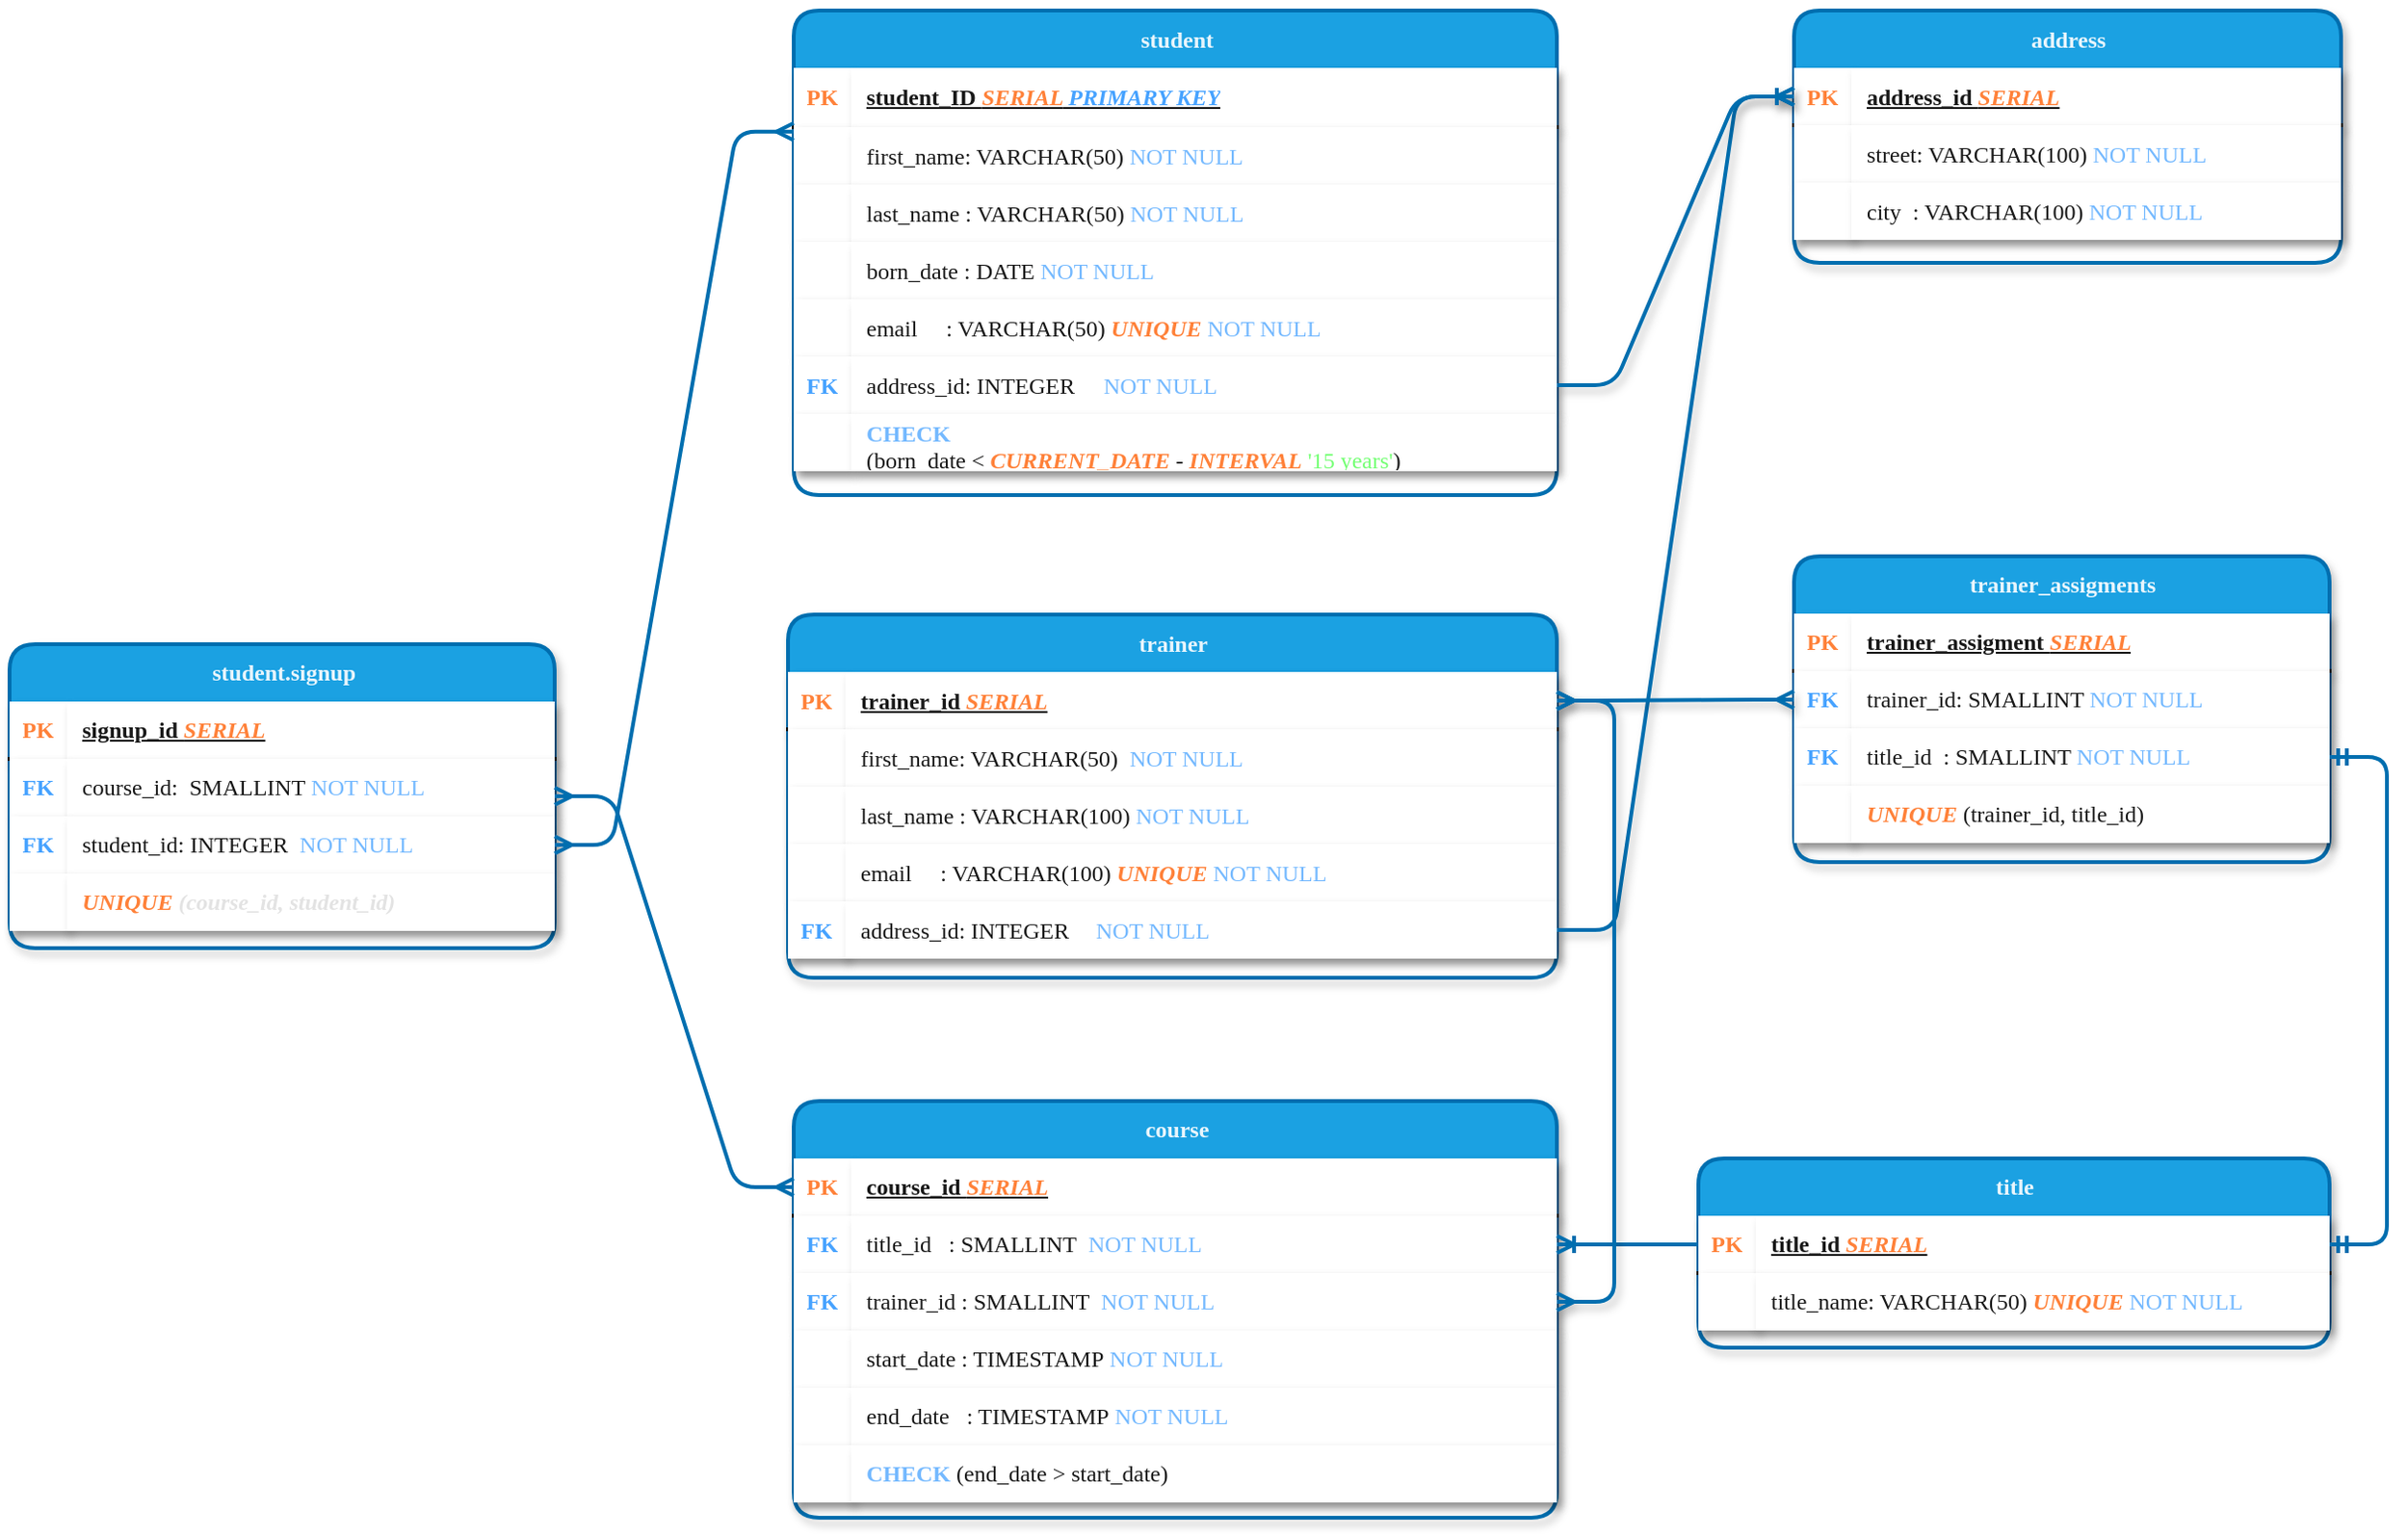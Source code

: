 <mxfile version="24.7.17">
  <diagram name="Stránka-1" id="sdZhRAP-UTXTYIbp1Utq">
    <mxGraphModel dx="2058" dy="1566" grid="1" gridSize="10" guides="1" tooltips="1" connect="1" arrows="1" fold="1" page="0" pageScale="1" pageWidth="827" pageHeight="1169" background="none" math="0" shadow="0">
      <root>
        <mxCell id="0" />
        <mxCell id="1" parent="0" />
        <mxCell id="6LVos0vK3omcchi-InMu-1" value="&lt;font style=&quot;font-size: 12px;&quot;&gt;address&lt;/font&gt;" style="shape=table;startSize=30;container=1;collapsible=1;childLayout=tableLayout;fixedRows=1;rowLines=0;fontStyle=1;align=center;resizeLast=1;html=1;fontFamily=JetBrains Mono;textShadow=0;textOpacity=90;labelBackgroundColor=none;rounded=1;fontSize=12;fillStyle=auto;strokeWidth=2;shadow=1;fillColor=#1ba1e2;fontColor=#ffffff;strokeColor=#006EAF;swimlaneLine=0;direction=east;" parent="1" vertex="1">
          <mxGeometry x="1044" y="-110.5" width="286" height="132" as="geometry" />
        </mxCell>
        <mxCell id="6LVos0vK3omcchi-InMu-2" value="" style="shape=tableRow;horizontal=0;startSize=0;swimlaneHead=0;swimlaneBody=0;collapsible=0;dropTarget=0;points=[[0,0.5],[1,0.5]];portConstraint=eastwest;top=0;left=0;right=0;bottom=1;align=left;fontFamily=JetBrains Mono;textShadow=0;textOpacity=90;labelBackgroundColor=none;rounded=1;fontSize=12;strokeWidth=2;shadow=1;swimlaneLine=0;" parent="6LVos0vK3omcchi-InMu-1" vertex="1">
          <mxGeometry y="30" width="286" height="30" as="geometry" />
        </mxCell>
        <mxCell id="6LVos0vK3omcchi-InMu-3" value="&lt;font color=&quot;#ff7424&quot;&gt;PK&lt;/font&gt;" style="shape=partialRectangle;connectable=0;top=0;left=0;bottom=0;right=0;fontStyle=1;overflow=hidden;whiteSpace=wrap;html=1;align=center;fontFamily=JetBrains Mono;textShadow=0;textOpacity=90;labelBackgroundColor=none;rounded=1;fontSize=12;strokeWidth=2;shadow=1;swimlaneLine=0;" parent="6LVos0vK3omcchi-InMu-2" vertex="1">
          <mxGeometry width="30" height="30" as="geometry">
            <mxRectangle width="30" height="30" as="alternateBounds" />
          </mxGeometry>
        </mxCell>
        <mxCell id="6LVos0vK3omcchi-InMu-4" value="address_id &lt;i&gt;&lt;font color=&quot;#ff7424&quot;&gt;SERIAL&lt;/font&gt;&lt;/i&gt;" style="shape=partialRectangle;connectable=0;top=0;left=0;bottom=0;right=0;align=left;spacingLeft=6;fontStyle=5;overflow=hidden;whiteSpace=wrap;html=1;fontFamily=JetBrains Mono;textShadow=0;textOpacity=90;labelBackgroundColor=none;rounded=1;fontSize=12;strokeWidth=2;shadow=1;swimlaneLine=0;" parent="6LVos0vK3omcchi-InMu-2" vertex="1">
          <mxGeometry x="30" width="256" height="30" as="geometry">
            <mxRectangle width="256" height="30" as="alternateBounds" />
          </mxGeometry>
        </mxCell>
        <mxCell id="6LVos0vK3omcchi-InMu-5" value="" style="shape=tableRow;horizontal=0;startSize=0;swimlaneHead=0;swimlaneBody=0;collapsible=0;dropTarget=0;points=[[0,0.5],[1,0.5]];portConstraint=eastwest;top=0;left=0;right=0;bottom=0;align=left;fontFamily=JetBrains Mono;textShadow=0;textOpacity=90;swimlaneFillColor=default;labelBackgroundColor=none;rounded=1;fontSize=12;strokeWidth=2;shadow=1;swimlaneLine=0;" parent="6LVos0vK3omcchi-InMu-1" vertex="1">
          <mxGeometry y="60" width="286" height="30" as="geometry" />
        </mxCell>
        <mxCell id="6LVos0vK3omcchi-InMu-6" value="" style="shape=partialRectangle;connectable=0;top=0;left=0;bottom=0;right=0;editable=1;overflow=hidden;whiteSpace=wrap;html=1;align=left;fontFamily=JetBrains Mono;textShadow=0;textOpacity=90;labelBackgroundColor=none;rounded=1;fontSize=12;strokeWidth=2;shadow=1;swimlaneLine=0;" parent="6LVos0vK3omcchi-InMu-5" vertex="1">
          <mxGeometry width="30" height="30" as="geometry">
            <mxRectangle width="30" height="30" as="alternateBounds" />
          </mxGeometry>
        </mxCell>
        <mxCell id="6LVos0vK3omcchi-InMu-7" value="street: VARCHAR(100) &lt;font color=&quot;#66b2ff&quot;&gt;NOT NULL&lt;/font&gt;" style="shape=partialRectangle;connectable=0;top=0;left=0;bottom=0;right=0;align=left;spacingLeft=6;overflow=hidden;whiteSpace=wrap;html=1;fontFamily=JetBrains Mono;textShadow=0;textOpacity=90;labelBackgroundColor=none;rounded=1;fontSize=12;strokeWidth=2;shadow=1;swimlaneLine=0;" parent="6LVos0vK3omcchi-InMu-5" vertex="1">
          <mxGeometry x="30" width="256" height="30" as="geometry">
            <mxRectangle width="256" height="30" as="alternateBounds" />
          </mxGeometry>
        </mxCell>
        <mxCell id="6LVos0vK3omcchi-InMu-8" value="" style="shape=tableRow;horizontal=0;startSize=0;swimlaneHead=0;swimlaneBody=0;collapsible=0;dropTarget=0;points=[[0,0.5],[1,0.5]];portConstraint=eastwest;top=0;left=0;right=0;bottom=0;align=left;fontFamily=JetBrains Mono;textShadow=0;textOpacity=90;labelBackgroundColor=none;rounded=1;fontSize=12;strokeWidth=2;shadow=1;swimlaneLine=0;" parent="6LVos0vK3omcchi-InMu-1" vertex="1">
          <mxGeometry y="90" width="286" height="30" as="geometry" />
        </mxCell>
        <mxCell id="6LVos0vK3omcchi-InMu-9" value="" style="shape=partialRectangle;connectable=0;top=0;left=0;bottom=0;right=0;editable=1;overflow=hidden;whiteSpace=wrap;html=1;align=left;fontFamily=JetBrains Mono;textShadow=0;textOpacity=90;labelBackgroundColor=none;rounded=1;fontSize=12;strokeWidth=2;shadow=1;swimlaneLine=0;" parent="6LVos0vK3omcchi-InMu-8" vertex="1">
          <mxGeometry width="30" height="30" as="geometry">
            <mxRectangle width="30" height="30" as="alternateBounds" />
          </mxGeometry>
        </mxCell>
        <mxCell id="6LVos0vK3omcchi-InMu-10" value="city&amp;nbsp; : VARCHAR(100) &lt;font color=&quot;#66b2ff&quot;&gt;NOT NULL&lt;/font&gt;" style="shape=partialRectangle;connectable=0;top=0;left=0;bottom=0;right=0;align=left;spacingLeft=6;overflow=hidden;whiteSpace=wrap;html=1;fontFamily=JetBrains Mono;textShadow=0;textOpacity=90;labelBackgroundColor=none;rounded=1;fontSize=12;strokeWidth=2;shadow=1;swimlaneLine=0;" parent="6LVos0vK3omcchi-InMu-8" vertex="1">
          <mxGeometry x="30" width="256" height="30" as="geometry">
            <mxRectangle width="256" height="30" as="alternateBounds" />
          </mxGeometry>
        </mxCell>
        <mxCell id="6LVos0vK3omcchi-InMu-14" value="&lt;font style=&quot;font-size: 12px;&quot;&gt;course&lt;/font&gt;" style="shape=table;startSize=30;container=1;collapsible=1;childLayout=tableLayout;fixedRows=1;rowLines=0;fontStyle=1;align=center;resizeLast=1;html=1;fontFamily=JetBrains Mono;textShadow=0;textOpacity=90;labelBackgroundColor=none;rounded=1;fontSize=12;strokeWidth=2;shadow=1;fillColor=#1ba1e2;fontColor=#ffffff;strokeColor=#006EAF;swimlaneLine=0;direction=east;" parent="1" vertex="1">
          <mxGeometry x="521" y="460" width="399" height="218" as="geometry" />
        </mxCell>
        <mxCell id="6LVos0vK3omcchi-InMu-15" value="" style="shape=tableRow;horizontal=0;startSize=0;swimlaneHead=0;swimlaneBody=0;collapsible=0;dropTarget=0;points=[[0,0.5],[1,0.5]];portConstraint=eastwest;top=0;left=0;right=0;bottom=1;align=left;fontFamily=JetBrains Mono;textShadow=0;textOpacity=90;labelBackgroundColor=none;rounded=1;fontSize=12;strokeWidth=2;shadow=1;swimlaneLine=0;" parent="6LVos0vK3omcchi-InMu-14" vertex="1">
          <mxGeometry y="30" width="399" height="30" as="geometry" />
        </mxCell>
        <mxCell id="6LVos0vK3omcchi-InMu-16" value="&lt;font color=&quot;#ff7424&quot;&gt;PK&lt;/font&gt;" style="shape=partialRectangle;connectable=0;top=0;left=0;bottom=0;right=0;fontStyle=1;overflow=hidden;whiteSpace=wrap;html=1;align=center;fontFamily=JetBrains Mono;textShadow=0;textOpacity=90;labelBackgroundColor=none;rounded=1;fontSize=12;strokeWidth=2;shadow=1;swimlaneLine=0;" parent="6LVos0vK3omcchi-InMu-15" vertex="1">
          <mxGeometry width="30" height="30" as="geometry">
            <mxRectangle width="30" height="30" as="alternateBounds" />
          </mxGeometry>
        </mxCell>
        <mxCell id="6LVos0vK3omcchi-InMu-17" value="course_id &lt;font color=&quot;#ff7424&quot;&gt;&lt;i&gt;SERIAL&lt;/i&gt;&lt;/font&gt;" style="shape=partialRectangle;connectable=0;top=0;left=0;bottom=0;right=0;align=left;spacingLeft=6;fontStyle=5;overflow=hidden;whiteSpace=wrap;html=1;fontFamily=JetBrains Mono;textShadow=0;textOpacity=90;labelBackgroundColor=none;rounded=1;fontSize=12;strokeWidth=2;shadow=1;swimlaneLine=0;" parent="6LVos0vK3omcchi-InMu-15" vertex="1">
          <mxGeometry x="30" width="369" height="30" as="geometry">
            <mxRectangle width="369" height="30" as="alternateBounds" />
          </mxGeometry>
        </mxCell>
        <mxCell id="6LVos0vK3omcchi-InMu-18" value="" style="shape=tableRow;horizontal=0;startSize=0;swimlaneHead=0;swimlaneBody=0;collapsible=0;dropTarget=0;points=[[0,0.5],[1,0.5]];portConstraint=eastwest;top=0;left=0;right=0;bottom=0;align=left;fontFamily=JetBrains Mono;textShadow=0;textOpacity=90;labelBackgroundColor=none;rounded=1;fontSize=12;strokeWidth=2;shadow=1;swimlaneLine=0;" parent="6LVos0vK3omcchi-InMu-14" vertex="1">
          <mxGeometry y="60" width="399" height="30" as="geometry" />
        </mxCell>
        <mxCell id="6LVos0vK3omcchi-InMu-19" value="&lt;b style=&quot;font-size: 12px;&quot;&gt;&lt;font color=&quot;#3399ff&quot; style=&quot;font-size: 12px;&quot;&gt;FK&lt;/font&gt;&lt;/b&gt;" style="shape=partialRectangle;connectable=0;top=0;left=0;bottom=0;right=0;editable=1;overflow=hidden;whiteSpace=wrap;html=1;align=center;fontFamily=JetBrains Mono;textShadow=0;textOpacity=90;labelBackgroundColor=none;rounded=1;fontSize=12;strokeWidth=2;shadow=1;swimlaneLine=0;" parent="6LVos0vK3omcchi-InMu-18" vertex="1">
          <mxGeometry width="30" height="30" as="geometry">
            <mxRectangle width="30" height="30" as="alternateBounds" />
          </mxGeometry>
        </mxCell>
        <mxCell id="6LVos0vK3omcchi-InMu-20" value="title_id&amp;nbsp; &amp;nbsp;: SMALLINT&amp;nbsp; &lt;font color=&quot;#66b2ff&quot;&gt;NOT NULL&lt;/font&gt;" style="shape=partialRectangle;connectable=0;top=0;left=0;bottom=0;right=0;align=left;spacingLeft=6;overflow=hidden;whiteSpace=wrap;html=1;fontFamily=JetBrains Mono;textShadow=0;textOpacity=90;labelBackgroundColor=none;rounded=1;fontSize=12;strokeWidth=2;shadow=1;swimlaneLine=0;" parent="6LVos0vK3omcchi-InMu-18" vertex="1">
          <mxGeometry x="30" width="369" height="30" as="geometry">
            <mxRectangle width="369" height="30" as="alternateBounds" />
          </mxGeometry>
        </mxCell>
        <mxCell id="6LVos0vK3omcchi-InMu-21" value="" style="shape=tableRow;horizontal=0;startSize=0;swimlaneHead=0;swimlaneBody=0;collapsible=0;dropTarget=0;points=[[0,0.5],[1,0.5]];portConstraint=eastwest;top=0;left=0;right=0;bottom=0;align=left;fontFamily=JetBrains Mono;textShadow=0;textOpacity=90;labelBackgroundColor=none;rounded=1;fontSize=12;strokeWidth=2;shadow=1;swimlaneLine=0;" parent="6LVos0vK3omcchi-InMu-14" vertex="1">
          <mxGeometry y="90" width="399" height="30" as="geometry" />
        </mxCell>
        <mxCell id="6LVos0vK3omcchi-InMu-22" value="&lt;b style=&quot;font-size: 12px;&quot;&gt;&lt;font color=&quot;#3399ff&quot;&gt;FK&lt;/font&gt;&lt;/b&gt;" style="shape=partialRectangle;connectable=0;top=0;left=0;bottom=0;right=0;editable=1;overflow=hidden;whiteSpace=wrap;html=1;align=center;fontFamily=JetBrains Mono;textShadow=0;textOpacity=90;labelBackgroundColor=none;rounded=1;fontSize=12;strokeWidth=2;shadow=1;swimlaneLine=0;" parent="6LVos0vK3omcchi-InMu-21" vertex="1">
          <mxGeometry width="30" height="30" as="geometry">
            <mxRectangle width="30" height="30" as="alternateBounds" />
          </mxGeometry>
        </mxCell>
        <mxCell id="6LVos0vK3omcchi-InMu-23" value="trainer_id : SMALLINT&amp;nbsp; &lt;font color=&quot;#66b2ff&quot;&gt;NOT NULL&lt;/font&gt;" style="shape=partialRectangle;connectable=0;top=0;left=0;bottom=0;right=0;align=left;spacingLeft=6;overflow=hidden;whiteSpace=wrap;html=1;fontFamily=JetBrains Mono;textShadow=0;textOpacity=90;labelBackgroundColor=none;rounded=1;fontSize=12;strokeWidth=2;shadow=1;swimlaneLine=0;" parent="6LVos0vK3omcchi-InMu-21" vertex="1">
          <mxGeometry x="30" width="369" height="30" as="geometry">
            <mxRectangle width="369" height="30" as="alternateBounds" />
          </mxGeometry>
        </mxCell>
        <mxCell id="6LVos0vK3omcchi-InMu-24" value="" style="shape=tableRow;horizontal=0;startSize=0;swimlaneHead=0;swimlaneBody=0;collapsible=0;dropTarget=0;points=[[0,0.5],[1,0.5]];portConstraint=eastwest;top=0;left=0;right=0;bottom=0;align=left;fontFamily=JetBrains Mono;textShadow=0;textOpacity=90;labelBackgroundColor=none;rounded=1;fontSize=12;strokeWidth=2;shadow=1;swimlaneLine=0;" parent="6LVos0vK3omcchi-InMu-14" vertex="1">
          <mxGeometry y="120" width="399" height="30" as="geometry" />
        </mxCell>
        <mxCell id="6LVos0vK3omcchi-InMu-25" value="" style="shape=partialRectangle;connectable=0;top=0;left=0;bottom=0;right=0;editable=1;overflow=hidden;whiteSpace=wrap;html=1;align=left;fontFamily=JetBrains Mono;textShadow=0;textOpacity=90;labelBackgroundColor=none;rounded=1;fontSize=12;strokeWidth=2;shadow=1;swimlaneLine=0;" parent="6LVos0vK3omcchi-InMu-24" vertex="1">
          <mxGeometry width="30" height="30" as="geometry">
            <mxRectangle width="30" height="30" as="alternateBounds" />
          </mxGeometry>
        </mxCell>
        <mxCell id="6LVos0vK3omcchi-InMu-26" value="start_date : TIMESTAMP&amp;nbsp;&lt;font color=&quot;#66b2ff&quot;&gt;NOT NULL&lt;/font&gt;" style="shape=partialRectangle;connectable=0;top=0;left=0;bottom=0;right=0;align=left;spacingLeft=6;overflow=hidden;whiteSpace=wrap;html=1;fontFamily=JetBrains Mono;textShadow=0;textOpacity=90;labelBackgroundColor=none;rounded=1;fontSize=12;strokeWidth=2;shadow=1;swimlaneLine=0;" parent="6LVos0vK3omcchi-InMu-24" vertex="1">
          <mxGeometry x="30" width="369" height="30" as="geometry">
            <mxRectangle width="369" height="30" as="alternateBounds" />
          </mxGeometry>
        </mxCell>
        <mxCell id="6LVos0vK3omcchi-InMu-86" value="" style="shape=tableRow;horizontal=0;startSize=0;swimlaneHead=0;swimlaneBody=0;collapsible=0;dropTarget=0;points=[[0,0.5],[1,0.5]];portConstraint=eastwest;top=0;left=0;right=0;bottom=0;align=left;fontFamily=JetBrains Mono;textShadow=0;textOpacity=90;labelBackgroundColor=none;rounded=1;fontSize=12;strokeWidth=2;shadow=1;swimlaneLine=0;" parent="6LVos0vK3omcchi-InMu-14" vertex="1">
          <mxGeometry y="150" width="399" height="30" as="geometry" />
        </mxCell>
        <mxCell id="6LVos0vK3omcchi-InMu-87" value="" style="shape=partialRectangle;connectable=0;top=0;left=0;bottom=0;right=0;editable=1;overflow=hidden;whiteSpace=wrap;html=1;align=left;fontFamily=JetBrains Mono;textShadow=0;textOpacity=90;labelBackgroundColor=none;rounded=1;fontSize=12;strokeWidth=2;shadow=1;swimlaneLine=0;" parent="6LVos0vK3omcchi-InMu-86" vertex="1">
          <mxGeometry width="30" height="30" as="geometry">
            <mxRectangle width="30" height="30" as="alternateBounds" />
          </mxGeometry>
        </mxCell>
        <mxCell id="6LVos0vK3omcchi-InMu-88" value="end_date&amp;nbsp; &amp;nbsp;: TIMESTAMP&amp;nbsp;&lt;font color=&quot;#66b2ff&quot;&gt;NOT NULL&lt;/font&gt;" style="shape=partialRectangle;connectable=0;top=0;left=0;bottom=0;right=0;align=left;spacingLeft=6;overflow=hidden;whiteSpace=wrap;html=1;fontFamily=JetBrains Mono;textShadow=0;textOpacity=90;labelBackgroundColor=none;rounded=1;fontSize=12;strokeWidth=2;shadow=1;swimlaneLine=0;" parent="6LVos0vK3omcchi-InMu-86" vertex="1">
          <mxGeometry x="30" width="369" height="30" as="geometry">
            <mxRectangle width="369" height="30" as="alternateBounds" />
          </mxGeometry>
        </mxCell>
        <mxCell id="edcCci16s8ndld47UV8B-42" value="" style="shape=tableRow;horizontal=0;startSize=0;swimlaneHead=0;swimlaneBody=0;collapsible=0;dropTarget=0;points=[[0,0.5],[1,0.5]];portConstraint=eastwest;top=0;left=0;right=0;bottom=0;align=left;fontFamily=JetBrains Mono;textShadow=0;textOpacity=90;labelBackgroundColor=none;rounded=1;fontSize=12;strokeWidth=2;shadow=1;swimlaneLine=0;" parent="6LVos0vK3omcchi-InMu-14" vertex="1">
          <mxGeometry y="180" width="399" height="30" as="geometry" />
        </mxCell>
        <mxCell id="edcCci16s8ndld47UV8B-43" value="" style="shape=partialRectangle;connectable=0;top=0;left=0;bottom=0;right=0;editable=1;overflow=hidden;whiteSpace=wrap;html=1;align=left;fontFamily=JetBrains Mono;textShadow=0;textOpacity=90;labelBackgroundColor=none;rounded=1;fontSize=12;strokeWidth=2;shadow=1;swimlaneLine=0;" parent="edcCci16s8ndld47UV8B-42" vertex="1">
          <mxGeometry width="30" height="30" as="geometry">
            <mxRectangle width="30" height="30" as="alternateBounds" />
          </mxGeometry>
        </mxCell>
        <mxCell id="edcCci16s8ndld47UV8B-44" value="&lt;b&gt;&lt;font color=&quot;#66b2ff&quot;&gt;CHECK&lt;/font&gt;&lt;/b&gt; (end_date &amp;gt; start_date)" style="shape=partialRectangle;connectable=0;top=0;left=0;bottom=0;right=0;align=left;spacingLeft=6;overflow=hidden;whiteSpace=wrap;html=1;fontFamily=JetBrains Mono;textShadow=0;textOpacity=90;labelBackgroundColor=none;rounded=1;fontSize=12;strokeWidth=2;shadow=1;swimlaneLine=0;" parent="edcCci16s8ndld47UV8B-42" vertex="1">
          <mxGeometry x="30" width="369" height="30" as="geometry">
            <mxRectangle width="369" height="30" as="alternateBounds" />
          </mxGeometry>
        </mxCell>
        <mxCell id="6LVos0vK3omcchi-InMu-27" value="&lt;font style=&quot;font-size: 12px;&quot;&gt;student.signup&lt;/font&gt;" style="shape=table;startSize=30;container=1;collapsible=1;childLayout=tableLayout;fixedRows=1;rowLines=0;fontStyle=1;align=center;resizeLast=1;html=1;fontFamily=JetBrains Mono;textShadow=0;textOpacity=90;labelBackgroundColor=none;rounded=1;fontSize=12;strokeWidth=2;shadow=1;fillColor=#1ba1e2;fontColor=#ffffff;strokeColor=#006EAF;swimlaneLine=0;direction=east;" parent="1" vertex="1">
          <mxGeometry x="111" y="221" width="285" height="159" as="geometry" />
        </mxCell>
        <mxCell id="6LVos0vK3omcchi-InMu-28" value="" style="shape=tableRow;horizontal=0;startSize=0;swimlaneHead=0;swimlaneBody=0;collapsible=0;dropTarget=0;points=[[0,0.5],[1,0.5]];portConstraint=eastwest;top=0;left=0;right=0;bottom=1;align=left;fontFamily=JetBrains Mono;textShadow=0;textOpacity=90;labelBackgroundColor=none;rounded=1;fontSize=12;strokeWidth=2;shadow=1;swimlaneLine=0;" parent="6LVos0vK3omcchi-InMu-27" vertex="1">
          <mxGeometry y="30" width="285" height="30" as="geometry" />
        </mxCell>
        <mxCell id="6LVos0vK3omcchi-InMu-29" value="&lt;font color=&quot;#ff7424&quot; style=&quot;font-size: 12px;&quot;&gt;PK&lt;/font&gt;" style="shape=partialRectangle;connectable=0;top=0;left=0;bottom=0;right=0;fontStyle=1;overflow=hidden;whiteSpace=wrap;html=1;align=center;fontFamily=JetBrains Mono;textShadow=0;textOpacity=90;labelBackgroundColor=none;rounded=1;fontSize=12;strokeWidth=2;shadow=1;swimlaneLine=0;" parent="6LVos0vK3omcchi-InMu-28" vertex="1">
          <mxGeometry width="30" height="30" as="geometry">
            <mxRectangle width="30" height="30" as="alternateBounds" />
          </mxGeometry>
        </mxCell>
        <mxCell id="6LVos0vK3omcchi-InMu-30" value="signup_id &lt;i&gt;&lt;font color=&quot;#ff7424&quot;&gt;SERIAL&lt;/font&gt;&lt;/i&gt;" style="shape=partialRectangle;connectable=0;top=0;left=0;bottom=0;right=0;align=left;spacingLeft=6;fontStyle=5;overflow=hidden;whiteSpace=wrap;html=1;fontFamily=JetBrains Mono;textShadow=0;textOpacity=90;labelBackgroundColor=none;rounded=1;fontSize=12;strokeWidth=2;shadow=1;swimlaneLine=0;" parent="6LVos0vK3omcchi-InMu-28" vertex="1">
          <mxGeometry x="30" width="255" height="30" as="geometry">
            <mxRectangle width="255" height="30" as="alternateBounds" />
          </mxGeometry>
        </mxCell>
        <mxCell id="6LVos0vK3omcchi-InMu-31" value="" style="shape=tableRow;horizontal=0;startSize=0;swimlaneHead=0;swimlaneBody=0;collapsible=0;dropTarget=0;points=[[0,0.5],[1,0.5]];portConstraint=eastwest;top=0;left=0;right=0;bottom=0;align=left;fontFamily=JetBrains Mono;textShadow=0;textOpacity=90;labelBackgroundColor=none;rounded=1;fontSize=12;strokeWidth=2;shadow=1;swimlaneLine=0;" parent="6LVos0vK3omcchi-InMu-27" vertex="1">
          <mxGeometry y="60" width="285" height="30" as="geometry" />
        </mxCell>
        <mxCell id="6LVos0vK3omcchi-InMu-32" value="&lt;font color=&quot;#3399ff&quot;&gt;FK&lt;/font&gt;" style="shape=partialRectangle;connectable=0;top=0;left=0;bottom=0;right=0;editable=1;overflow=hidden;whiteSpace=wrap;html=1;align=center;fontFamily=JetBrains Mono;textShadow=0;textOpacity=90;labelBackgroundColor=none;rounded=1;fontStyle=1;fontSize=12;strokeWidth=2;shadow=1;swimlaneLine=0;" parent="6LVos0vK3omcchi-InMu-31" vertex="1">
          <mxGeometry width="30" height="30" as="geometry">
            <mxRectangle width="30" height="30" as="alternateBounds" />
          </mxGeometry>
        </mxCell>
        <mxCell id="6LVos0vK3omcchi-InMu-33" value="course_id:&amp;nbsp; SMALLINT&amp;nbsp;&lt;font color=&quot;#66b2ff&quot;&gt;NOT NULL&lt;/font&gt;" style="shape=partialRectangle;connectable=0;top=0;left=0;bottom=0;right=0;align=left;spacingLeft=6;overflow=hidden;whiteSpace=wrap;html=1;fontFamily=JetBrains Mono;textShadow=0;textOpacity=90;labelBackgroundColor=none;rounded=1;fontSize=12;strokeWidth=2;shadow=1;swimlaneLine=0;" parent="6LVos0vK3omcchi-InMu-31" vertex="1">
          <mxGeometry x="30" width="255" height="30" as="geometry">
            <mxRectangle width="255" height="30" as="alternateBounds" />
          </mxGeometry>
        </mxCell>
        <mxCell id="6LVos0vK3omcchi-InMu-34" value="" style="shape=tableRow;horizontal=0;startSize=0;swimlaneHead=0;swimlaneBody=0;collapsible=0;dropTarget=0;points=[[0,0.5],[1,0.5]];portConstraint=eastwest;top=0;left=0;right=0;bottom=0;align=left;fontFamily=JetBrains Mono;textShadow=0;textOpacity=90;labelBackgroundColor=none;rounded=1;fontSize=12;strokeWidth=2;shadow=1;swimlaneLine=0;" parent="6LVos0vK3omcchi-InMu-27" vertex="1">
          <mxGeometry y="90" width="285" height="30" as="geometry" />
        </mxCell>
        <mxCell id="6LVos0vK3omcchi-InMu-35" value="&lt;b style=&quot;font-size: 12px;&quot;&gt;&lt;font color=&quot;#3399ff&quot; style=&quot;font-size: 12px;&quot;&gt;FK&lt;/font&gt;&lt;/b&gt;" style="shape=partialRectangle;connectable=0;top=0;left=0;bottom=0;right=0;editable=1;overflow=hidden;whiteSpace=wrap;html=1;align=center;fontFamily=JetBrains Mono;textShadow=0;textOpacity=90;labelBackgroundColor=none;rounded=1;fontSize=12;strokeWidth=2;shadow=1;swimlaneLine=0;" parent="6LVos0vK3omcchi-InMu-34" vertex="1">
          <mxGeometry width="30" height="30" as="geometry">
            <mxRectangle width="30" height="30" as="alternateBounds" />
          </mxGeometry>
        </mxCell>
        <mxCell id="6LVos0vK3omcchi-InMu-36" value="student_id: INTEGER&amp;nbsp; &lt;font color=&quot;#66b2ff&quot;&gt;NOT NULL&lt;/font&gt;" style="shape=partialRectangle;connectable=0;top=0;left=0;bottom=0;right=0;align=left;spacingLeft=6;overflow=hidden;whiteSpace=wrap;html=1;fontFamily=JetBrains Mono;textShadow=0;textOpacity=90;labelBackgroundColor=none;rounded=1;fontSize=12;strokeWidth=2;shadow=1;swimlaneLine=0;" parent="6LVos0vK3omcchi-InMu-34" vertex="1">
          <mxGeometry x="30" width="255" height="30" as="geometry">
            <mxRectangle width="255" height="30" as="alternateBounds" />
          </mxGeometry>
        </mxCell>
        <mxCell id="edcCci16s8ndld47UV8B-27" value="" style="shape=tableRow;horizontal=0;startSize=0;swimlaneHead=0;swimlaneBody=0;collapsible=0;dropTarget=0;points=[[0,0.5],[1,0.5]];portConstraint=eastwest;top=0;left=0;right=0;bottom=0;align=left;fontFamily=JetBrains Mono;textShadow=0;textOpacity=90;labelBackgroundColor=none;rounded=1;fontSize=12;strokeWidth=2;shadow=1;swimlaneLine=0;" parent="6LVos0vK3omcchi-InMu-27" vertex="1">
          <mxGeometry y="120" width="285" height="30" as="geometry" />
        </mxCell>
        <mxCell id="edcCci16s8ndld47UV8B-28" value="" style="shape=partialRectangle;connectable=0;top=0;left=0;bottom=0;right=0;editable=1;overflow=hidden;whiteSpace=wrap;html=1;align=center;fontFamily=JetBrains Mono;textShadow=0;textOpacity=90;labelBackgroundColor=none;rounded=1;fontSize=12;strokeWidth=2;shadow=1;swimlaneLine=0;" parent="edcCci16s8ndld47UV8B-27" vertex="1">
          <mxGeometry width="30" height="30" as="geometry">
            <mxRectangle width="30" height="30" as="alternateBounds" />
          </mxGeometry>
        </mxCell>
        <mxCell id="edcCci16s8ndld47UV8B-29" value="&lt;b&gt;&lt;i&gt;&lt;font color=&quot;#ff7424&quot;&gt;UNIQUE &lt;/font&gt;&lt;font color=&quot;#e0e0e0&quot;&gt;(course_id, student_id)&lt;/font&gt;&lt;/i&gt;&lt;/b&gt;" style="shape=partialRectangle;connectable=0;top=0;left=0;bottom=0;right=0;align=left;spacingLeft=6;overflow=hidden;whiteSpace=wrap;html=1;fontFamily=JetBrains Mono;textShadow=0;textOpacity=90;labelBackgroundColor=none;rounded=1;fontSize=12;strokeWidth=2;shadow=1;swimlaneLine=0;" parent="edcCci16s8ndld47UV8B-27" vertex="1">
          <mxGeometry x="30" width="255" height="30" as="geometry">
            <mxRectangle width="255" height="30" as="alternateBounds" />
          </mxGeometry>
        </mxCell>
        <mxCell id="6LVos0vK3omcchi-InMu-40" value="&lt;font style=&quot;font-size: 12px;&quot;&gt;student&lt;/font&gt;" style="shape=table;startSize=30;container=1;collapsible=1;childLayout=tableLayout;fixedRows=1;rowLines=1;fontStyle=1;align=center;resizeLast=1;html=1;fontFamily=JetBrains Mono;textShadow=0;textOpacity=90;labelBackgroundColor=none;rounded=1;fontSize=12;strokeWidth=2;shadow=0;fillColor=#1ba1e2;strokeColor=#006EAF;fontColor=#ffffff;swimlaneLine=0;direction=east;" parent="1" vertex="1">
          <mxGeometry x="521" y="-110.5" width="399" height="253.5" as="geometry" />
        </mxCell>
        <mxCell id="6LVos0vK3omcchi-InMu-41" value="" style="shape=tableRow;horizontal=0;startSize=0;swimlaneHead=0;swimlaneBody=0;collapsible=0;dropTarget=0;points=[[0,0.5],[1,0.5]];portConstraint=eastwest;top=0;left=0;right=0;bottom=1;align=left;fontFamily=JetBrains Mono;textShadow=0;textOpacity=90;labelBackgroundColor=none;rounded=1;fontSize=12;strokeWidth=2;shadow=1;swimlaneLine=0;" parent="6LVos0vK3omcchi-InMu-40" vertex="1">
          <mxGeometry y="30" width="399" height="31" as="geometry" />
        </mxCell>
        <mxCell id="6LVos0vK3omcchi-InMu-42" value="&lt;font color=&quot;#ff7424&quot;&gt;PK&lt;/font&gt;" style="shape=partialRectangle;connectable=0;top=0;left=0;bottom=0;right=0;fontStyle=1;overflow=hidden;whiteSpace=wrap;html=1;align=center;fontFamily=JetBrains Mono;textShadow=0;textOpacity=90;labelBackgroundColor=none;rounded=1;fontSize=12;strokeWidth=2;shadow=1;swimlaneLine=0;" parent="6LVos0vK3omcchi-InMu-41" vertex="1">
          <mxGeometry width="30" height="31" as="geometry">
            <mxRectangle width="30" height="31" as="alternateBounds" />
          </mxGeometry>
        </mxCell>
        <mxCell id="6LVos0vK3omcchi-InMu-43" value="student_ID &lt;i style=&quot;&quot;&gt;&lt;font color=&quot;#ff7424&quot;&gt;SERIAL&lt;/font&gt;&lt;font color=&quot;#3399ff&quot;&gt; PRIMARY KEY&lt;/font&gt;&lt;/i&gt;" style="shape=partialRectangle;connectable=0;top=0;left=0;bottom=0;right=0;align=left;spacingLeft=6;fontStyle=5;overflow=hidden;whiteSpace=wrap;html=1;fontFamily=JetBrains Mono;textShadow=0;textOpacity=90;labelBackgroundColor=none;rounded=1;fontSize=12;strokeWidth=2;shadow=1;swimlaneLine=0;" parent="6LVos0vK3omcchi-InMu-41" vertex="1">
          <mxGeometry x="30" width="369" height="31" as="geometry">
            <mxRectangle width="369" height="31" as="alternateBounds" />
          </mxGeometry>
        </mxCell>
        <mxCell id="6LVos0vK3omcchi-InMu-44" value="" style="shape=tableRow;horizontal=0;startSize=0;swimlaneHead=0;swimlaneBody=0;collapsible=0;dropTarget=0;points=[[0,0.5],[1,0.5]];portConstraint=eastwest;top=0;left=0;right=0;bottom=0;align=left;fontFamily=JetBrains Mono;textShadow=0;textOpacity=90;labelBackgroundColor=none;rounded=1;fontSize=12;strokeWidth=2;shadow=1;swimlaneLine=0;" parent="6LVos0vK3omcchi-InMu-40" vertex="1">
          <mxGeometry y="61" width="399" height="30" as="geometry" />
        </mxCell>
        <mxCell id="6LVos0vK3omcchi-InMu-45" value="" style="shape=partialRectangle;connectable=0;top=0;left=0;bottom=0;right=0;editable=1;overflow=hidden;whiteSpace=wrap;html=1;align=left;fontFamily=JetBrains Mono;textShadow=0;textOpacity=90;labelBackgroundColor=none;rounded=1;fontSize=12;strokeWidth=2;shadow=1;swimlaneLine=0;" parent="6LVos0vK3omcchi-InMu-44" vertex="1">
          <mxGeometry width="30" height="30" as="geometry">
            <mxRectangle width="30" height="30" as="alternateBounds" />
          </mxGeometry>
        </mxCell>
        <mxCell id="6LVos0vK3omcchi-InMu-46" value="first_name: VARCHAR(50)&amp;nbsp;&lt;font color=&quot;#66b2ff&quot;&gt;NOT NULL&lt;/font&gt;" style="shape=partialRectangle;connectable=0;top=0;left=0;bottom=0;right=0;align=left;spacingLeft=6;overflow=hidden;whiteSpace=wrap;html=1;fontFamily=JetBrains Mono;textShadow=0;textOpacity=90;labelBackgroundColor=none;rounded=1;fontSize=12;strokeWidth=2;shadow=1;swimlaneLine=0;" parent="6LVos0vK3omcchi-InMu-44" vertex="1">
          <mxGeometry x="30" width="369" height="30" as="geometry">
            <mxRectangle width="369" height="30" as="alternateBounds" />
          </mxGeometry>
        </mxCell>
        <mxCell id="6LVos0vK3omcchi-InMu-47" value="" style="shape=tableRow;horizontal=0;startSize=0;swimlaneHead=0;swimlaneBody=0;collapsible=0;dropTarget=0;points=[[0,0.5],[1,0.5]];portConstraint=eastwest;top=0;left=0;right=0;bottom=0;align=left;fontFamily=JetBrains Mono;textShadow=0;textOpacity=90;labelBackgroundColor=none;rounded=1;fontSize=12;strokeWidth=2;shadow=1;swimlaneLine=0;" parent="6LVos0vK3omcchi-InMu-40" vertex="1">
          <mxGeometry y="91" width="399" height="30" as="geometry" />
        </mxCell>
        <mxCell id="6LVos0vK3omcchi-InMu-48" value="" style="shape=partialRectangle;connectable=0;top=0;left=0;bottom=0;right=0;editable=1;overflow=hidden;whiteSpace=wrap;html=1;align=left;fontFamily=JetBrains Mono;textShadow=0;textOpacity=90;labelBackgroundColor=none;rounded=1;fontSize=12;strokeWidth=2;shadow=1;swimlaneLine=0;" parent="6LVos0vK3omcchi-InMu-47" vertex="1">
          <mxGeometry width="30" height="30" as="geometry">
            <mxRectangle width="30" height="30" as="alternateBounds" />
          </mxGeometry>
        </mxCell>
        <mxCell id="6LVos0vK3omcchi-InMu-49" value="last_name : VARCHAR(50)&amp;nbsp;&lt;font color=&quot;#66b2ff&quot;&gt;NOT NULL&lt;/font&gt;" style="shape=partialRectangle;connectable=0;top=0;left=0;bottom=0;right=0;align=left;spacingLeft=6;overflow=hidden;whiteSpace=wrap;html=1;fontFamily=JetBrains Mono;textShadow=0;textOpacity=90;labelBackgroundColor=none;rounded=1;fontSize=12;strokeWidth=2;shadow=1;swimlaneLine=0;" parent="6LVos0vK3omcchi-InMu-47" vertex="1">
          <mxGeometry x="30" width="369" height="30" as="geometry">
            <mxRectangle width="369" height="30" as="alternateBounds" />
          </mxGeometry>
        </mxCell>
        <mxCell id="CPASnVRwmfySXNdD4kWB-4" value="" style="shape=tableRow;horizontal=0;startSize=0;swimlaneHead=0;swimlaneBody=0;collapsible=0;dropTarget=0;points=[[0,0.5],[1,0.5]];portConstraint=eastwest;top=0;left=0;right=0;bottom=0;align=left;fontFamily=JetBrains Mono;textShadow=0;textOpacity=90;labelBackgroundColor=none;rounded=1;fontSize=12;strokeWidth=2;shadow=1;swimlaneLine=0;" parent="6LVos0vK3omcchi-InMu-40" vertex="1">
          <mxGeometry y="121" width="399" height="30" as="geometry" />
        </mxCell>
        <mxCell id="CPASnVRwmfySXNdD4kWB-5" value="" style="shape=partialRectangle;connectable=0;top=0;left=0;bottom=0;right=0;editable=1;overflow=hidden;whiteSpace=wrap;html=1;align=left;fontFamily=JetBrains Mono;textShadow=0;textOpacity=90;labelBackgroundColor=none;rounded=1;fontSize=12;strokeWidth=2;shadow=1;swimlaneLine=0;" parent="CPASnVRwmfySXNdD4kWB-4" vertex="1">
          <mxGeometry width="30" height="30" as="geometry">
            <mxRectangle width="30" height="30" as="alternateBounds" />
          </mxGeometry>
        </mxCell>
        <mxCell id="CPASnVRwmfySXNdD4kWB-6" value="born_date : DATE&amp;nbsp;&lt;font color=&quot;#66b2ff&quot;&gt;NOT NULL&lt;/font&gt;" style="shape=partialRectangle;connectable=0;top=0;left=0;bottom=0;right=0;align=left;spacingLeft=6;overflow=hidden;whiteSpace=wrap;html=1;fontFamily=JetBrains Mono;textShadow=0;textOpacity=90;labelBackgroundColor=none;rounded=1;fontSize=12;strokeWidth=2;shadow=1;swimlaneLine=0;" parent="CPASnVRwmfySXNdD4kWB-4" vertex="1">
          <mxGeometry x="30" width="369" height="30" as="geometry">
            <mxRectangle width="369" height="30" as="alternateBounds" />
          </mxGeometry>
        </mxCell>
        <mxCell id="6LVos0vK3omcchi-InMu-50" value="" style="shape=tableRow;horizontal=0;startSize=0;swimlaneHead=0;swimlaneBody=0;collapsible=0;dropTarget=0;points=[[0,0.5],[1,0.5]];portConstraint=eastwest;top=0;left=0;right=0;bottom=0;align=left;fontFamily=JetBrains Mono;textShadow=0;textOpacity=90;labelBackgroundColor=none;rounded=1;fontSize=12;strokeWidth=2;shadow=1;swimlaneLine=0;" parent="6LVos0vK3omcchi-InMu-40" vertex="1">
          <mxGeometry y="151" width="399" height="30" as="geometry" />
        </mxCell>
        <mxCell id="6LVos0vK3omcchi-InMu-51" value="" style="shape=partialRectangle;connectable=0;top=0;left=0;bottom=0;right=0;editable=1;overflow=hidden;whiteSpace=wrap;html=1;align=left;fontFamily=JetBrains Mono;textShadow=0;textOpacity=90;labelBackgroundColor=none;rounded=1;fontSize=12;strokeWidth=2;shadow=1;swimlaneLine=0;" parent="6LVos0vK3omcchi-InMu-50" vertex="1">
          <mxGeometry width="30" height="30" as="geometry">
            <mxRectangle width="30" height="30" as="alternateBounds" />
          </mxGeometry>
        </mxCell>
        <mxCell id="6LVos0vK3omcchi-InMu-52" value="email&amp;nbsp; &amp;nbsp; &amp;nbsp;: VARCHAR(50) &lt;i&gt;&lt;font color=&quot;#ff7424&quot;&gt;&lt;b&gt;UNIQUE&lt;/b&gt;&amp;nbsp;&lt;/font&gt;&lt;/i&gt;&lt;font color=&quot;#66b2ff&quot;&gt;NOT NULL&lt;/font&gt;" style="shape=partialRectangle;connectable=0;top=0;left=0;bottom=0;right=0;align=left;spacingLeft=6;overflow=hidden;whiteSpace=wrap;html=1;fontFamily=JetBrains Mono;textShadow=0;textOpacity=90;labelBackgroundColor=none;rounded=1;fontSize=12;strokeWidth=2;shadow=1;swimlaneLine=0;" parent="6LVos0vK3omcchi-InMu-50" vertex="1">
          <mxGeometry x="30" width="369" height="30" as="geometry">
            <mxRectangle width="369" height="30" as="alternateBounds" />
          </mxGeometry>
        </mxCell>
        <mxCell id="6LVos0vK3omcchi-InMu-89" value="" style="shape=tableRow;horizontal=0;startSize=0;swimlaneHead=0;swimlaneBody=0;collapsible=0;dropTarget=0;points=[[0,0.5],[1,0.5]];portConstraint=eastwest;top=0;left=0;right=0;bottom=0;align=left;fontFamily=JetBrains Mono;textShadow=0;textOpacity=90;labelBackgroundColor=none;rounded=1;fontSize=12;strokeWidth=2;shadow=1;swimlaneLine=0;" parent="6LVos0vK3omcchi-InMu-40" vertex="1">
          <mxGeometry y="181" width="399" height="30" as="geometry" />
        </mxCell>
        <mxCell id="6LVos0vK3omcchi-InMu-90" value="&lt;b style=&quot;font-size: 12px;&quot;&gt;&lt;font color=&quot;#3399ff&quot;&gt;FK&lt;/font&gt;&lt;/b&gt;" style="shape=partialRectangle;connectable=0;top=0;left=0;bottom=0;right=0;editable=1;overflow=hidden;whiteSpace=wrap;html=1;align=center;fontFamily=JetBrains Mono;textShadow=0;textOpacity=90;labelBackgroundColor=none;rounded=1;fontSize=12;strokeWidth=2;shadow=1;swimlaneLine=0;" parent="6LVos0vK3omcchi-InMu-89" vertex="1">
          <mxGeometry width="30" height="30" as="geometry">
            <mxRectangle width="30" height="30" as="alternateBounds" />
          </mxGeometry>
        </mxCell>
        <mxCell id="6LVos0vK3omcchi-InMu-91" value="address_id: INTEGER&amp;nbsp; &amp;nbsp; &amp;nbsp;&lt;font color=&quot;#66b2ff&quot;&gt;NOT NULL&lt;/font&gt;" style="shape=partialRectangle;connectable=0;top=0;left=0;bottom=0;right=0;align=left;spacingLeft=6;overflow=hidden;whiteSpace=wrap;html=1;fontFamily=JetBrains Mono;textShadow=0;textOpacity=90;labelBackgroundColor=none;rounded=1;fontSize=12;strokeWidth=2;shadow=1;swimlaneLine=0;" parent="6LVos0vK3omcchi-InMu-89" vertex="1">
          <mxGeometry x="30" width="369" height="30" as="geometry">
            <mxRectangle width="369" height="30" as="alternateBounds" />
          </mxGeometry>
        </mxCell>
        <mxCell id="CPASnVRwmfySXNdD4kWB-8" value="" style="shape=tableRow;horizontal=0;startSize=0;swimlaneHead=0;swimlaneBody=0;collapsible=0;dropTarget=0;points=[[0,0.5],[1,0.5]];portConstraint=eastwest;top=0;left=0;right=0;bottom=0;align=left;fontFamily=JetBrains Mono;textShadow=0;textOpacity=90;labelBackgroundColor=none;rounded=1;fontSize=12;strokeWidth=2;shadow=1;swimlaneLine=0;" parent="6LVos0vK3omcchi-InMu-40" vertex="1">
          <mxGeometry y="211" width="399" height="30" as="geometry" />
        </mxCell>
        <mxCell id="CPASnVRwmfySXNdD4kWB-9" value="" style="shape=partialRectangle;connectable=0;top=0;left=0;bottom=0;right=0;editable=1;overflow=hidden;whiteSpace=wrap;html=1;align=center;fontFamily=JetBrains Mono;textShadow=0;textOpacity=90;labelBackgroundColor=none;rounded=1;fontSize=12;strokeWidth=2;shadow=1;swimlaneLine=0;" parent="CPASnVRwmfySXNdD4kWB-8" vertex="1">
          <mxGeometry width="30" height="30" as="geometry">
            <mxRectangle width="30" height="30" as="alternateBounds" />
          </mxGeometry>
        </mxCell>
        <mxCell id="CPASnVRwmfySXNdD4kWB-10" value="&lt;b&gt;&lt;font color=&quot;#66b2ff&quot;&gt;CHECK&lt;/font&gt;&lt;/b&gt;&lt;div&gt; (born_date &amp;lt; &lt;b&gt;&lt;i&gt;&lt;font color=&quot;#ff7424&quot;&gt;CURRENT_DATE&lt;/font&gt;&lt;/i&gt;&lt;/b&gt; - &lt;b&gt;&lt;i&gt;&lt;font color=&quot;#ff7424&quot;&gt;INTERVAL&lt;/font&gt;&lt;/i&gt;&lt;/b&gt; &lt;font color=&quot;#66ff66&quot;&gt;&#39;15 years&#39;&lt;/font&gt;)&lt;/div&gt;" style="shape=partialRectangle;connectable=0;top=0;left=0;bottom=0;right=0;align=left;spacingLeft=6;overflow=hidden;whiteSpace=wrap;html=1;fontFamily=JetBrains Mono;textShadow=0;textOpacity=90;labelBackgroundColor=none;rounded=1;fontSize=12;strokeWidth=2;shadow=1;swimlaneLine=0;" parent="CPASnVRwmfySXNdD4kWB-8" vertex="1">
          <mxGeometry x="30" width="369" height="30" as="geometry">
            <mxRectangle width="369" height="30" as="alternateBounds" />
          </mxGeometry>
        </mxCell>
        <mxCell id="6LVos0vK3omcchi-InMu-53" value="title" style="shape=table;startSize=30;container=1;collapsible=1;childLayout=tableLayout;fixedRows=1;rowLines=0;fontStyle=1;align=center;resizeLast=1;html=1;fontFamily=JetBrains Mono;textShadow=0;textOpacity=90;labelBackgroundColor=none;rounded=1;fontSize=12;strokeWidth=2;shadow=1;fillColor=#1ba1e2;fontColor=#ffffff;strokeColor=#006EAF;swimlaneLine=0;direction=east;" parent="1" vertex="1">
          <mxGeometry x="994" y="490" width="330" height="99" as="geometry" />
        </mxCell>
        <mxCell id="6LVos0vK3omcchi-InMu-54" value="" style="shape=tableRow;horizontal=0;startSize=0;swimlaneHead=0;swimlaneBody=0;collapsible=0;dropTarget=0;points=[[0,0.5],[1,0.5]];portConstraint=eastwest;top=0;left=0;right=0;bottom=1;align=left;fontFamily=JetBrains Mono;textShadow=0;textOpacity=90;labelBackgroundColor=none;rounded=1;fontSize=12;strokeWidth=2;shadow=1;swimlaneLine=0;" parent="6LVos0vK3omcchi-InMu-53" vertex="1">
          <mxGeometry y="30" width="330" height="30" as="geometry" />
        </mxCell>
        <mxCell id="6LVos0vK3omcchi-InMu-55" value="&lt;font color=&quot;#ff7424&quot;&gt;PK&lt;/font&gt;" style="shape=partialRectangle;connectable=0;top=0;left=0;bottom=0;right=0;fontStyle=1;overflow=hidden;whiteSpace=wrap;html=1;align=center;fontFamily=JetBrains Mono;textShadow=0;textOpacity=90;labelBackgroundColor=none;rounded=1;fontSize=12;strokeWidth=2;shadow=1;swimlaneLine=0;" parent="6LVos0vK3omcchi-InMu-54" vertex="1">
          <mxGeometry width="30" height="30" as="geometry">
            <mxRectangle width="30" height="30" as="alternateBounds" />
          </mxGeometry>
        </mxCell>
        <mxCell id="6LVos0vK3omcchi-InMu-56" value="title_id &lt;font color=&quot;#ff7424&quot;&gt;&lt;i&gt;SERIAL&lt;/i&gt;&lt;/font&gt;" style="shape=partialRectangle;connectable=0;top=0;left=0;bottom=0;right=0;align=left;spacingLeft=6;fontStyle=5;overflow=hidden;whiteSpace=wrap;html=1;fontFamily=JetBrains Mono;textShadow=0;textOpacity=90;labelBackgroundColor=none;rounded=1;fontSize=12;strokeWidth=2;shadow=1;swimlaneLine=0;" parent="6LVos0vK3omcchi-InMu-54" vertex="1">
          <mxGeometry x="30" width="300" height="30" as="geometry">
            <mxRectangle width="300" height="30" as="alternateBounds" />
          </mxGeometry>
        </mxCell>
        <mxCell id="6LVos0vK3omcchi-InMu-57" value="" style="shape=tableRow;horizontal=0;startSize=0;swimlaneHead=0;swimlaneBody=0;collapsible=0;dropTarget=0;points=[[0,0.5],[1,0.5]];portConstraint=eastwest;top=0;left=0;right=0;bottom=0;align=left;fontFamily=JetBrains Mono;textShadow=0;textOpacity=90;labelBackgroundColor=none;rounded=1;fontSize=12;strokeWidth=2;shadow=1;swimlaneLine=0;" parent="6LVos0vK3omcchi-InMu-53" vertex="1">
          <mxGeometry y="60" width="330" height="30" as="geometry" />
        </mxCell>
        <mxCell id="6LVos0vK3omcchi-InMu-58" value="" style="shape=partialRectangle;connectable=0;top=0;left=0;bottom=0;right=0;editable=1;overflow=hidden;whiteSpace=wrap;html=1;align=center;fontFamily=JetBrains Mono;textShadow=0;textOpacity=90;labelBackgroundColor=none;rounded=1;fontSize=12;strokeWidth=2;shadow=1;swimlaneLine=0;" parent="6LVos0vK3omcchi-InMu-57" vertex="1">
          <mxGeometry width="30" height="30" as="geometry">
            <mxRectangle width="30" height="30" as="alternateBounds" />
          </mxGeometry>
        </mxCell>
        <mxCell id="6LVos0vK3omcchi-InMu-59" value="title_name: VARCHAR(50)&amp;nbsp;&lt;i&gt;&lt;font color=&quot;#ff7424&quot;&gt;&lt;b&gt;UNIQUE&amp;nbsp;&lt;/b&gt;&lt;/font&gt;&lt;/i&gt;&lt;font color=&quot;#66b2ff&quot;&gt;NOT NULL&lt;/font&gt;" style="shape=partialRectangle;connectable=0;top=0;left=0;bottom=0;right=0;align=left;spacingLeft=6;overflow=hidden;whiteSpace=wrap;html=1;fontFamily=JetBrains Mono;textShadow=0;textOpacity=90;labelBackgroundColor=none;rounded=1;fontSize=12;strokeWidth=2;shadow=1;swimlaneLine=0;" parent="6LVos0vK3omcchi-InMu-57" vertex="1">
          <mxGeometry x="30" width="300" height="30" as="geometry">
            <mxRectangle width="300" height="30" as="alternateBounds" />
          </mxGeometry>
        </mxCell>
        <mxCell id="6LVos0vK3omcchi-InMu-66" value="&lt;font style=&quot;font-size: 12px;&quot;&gt;trainer&lt;/font&gt;" style="shape=table;startSize=30;container=1;collapsible=1;childLayout=tableLayout;fixedRows=1;rowLines=0;fontStyle=1;align=center;resizeLast=1;html=1;fontFamily=JetBrains Mono;textShadow=0;textOpacity=90;labelBackgroundColor=none;rounded=1;swimlaneFillColor=none;fontSize=12;strokeWidth=2;shadow=1;fillColor=#1ba1e2;fontColor=#ffffff;strokeColor=#006EAF;swimlaneLine=0;direction=east;" parent="1" vertex="1">
          <mxGeometry x="518" y="205.5" width="402" height="190" as="geometry" />
        </mxCell>
        <mxCell id="6LVos0vK3omcchi-InMu-67" value="" style="shape=tableRow;horizontal=0;startSize=0;swimlaneHead=0;swimlaneBody=0;collapsible=0;dropTarget=0;points=[[0,0.5],[1,0.5]];portConstraint=eastwest;top=0;left=0;right=0;bottom=1;align=left;fontFamily=JetBrains Mono;textShadow=0;textOpacity=90;labelBackgroundColor=none;rounded=1;fontSize=12;strokeWidth=2;shadow=1;swimlaneLine=0;" parent="6LVos0vK3omcchi-InMu-66" vertex="1">
          <mxGeometry y="30" width="402" height="30" as="geometry" />
        </mxCell>
        <mxCell id="6LVos0vK3omcchi-InMu-68" value="&lt;font color=&quot;#ff7424&quot; style=&quot;font-size: 12px;&quot;&gt;PK&lt;/font&gt;" style="shape=partialRectangle;connectable=0;top=0;left=0;bottom=0;right=0;fontStyle=1;overflow=hidden;whiteSpace=wrap;html=1;align=center;fontFamily=JetBrains Mono;textShadow=0;textOpacity=90;labelBackgroundColor=none;rounded=1;fontSize=12;strokeWidth=2;shadow=1;swimlaneLine=0;" parent="6LVos0vK3omcchi-InMu-67" vertex="1">
          <mxGeometry width="30" height="30" as="geometry">
            <mxRectangle width="30" height="30" as="alternateBounds" />
          </mxGeometry>
        </mxCell>
        <mxCell id="6LVos0vK3omcchi-InMu-69" value="trainer_id &lt;i&gt;&lt;font color=&quot;#ff7424&quot;&gt;SERIAL&lt;/font&gt;&lt;/i&gt;" style="shape=partialRectangle;connectable=0;top=0;left=0;bottom=0;right=0;align=left;spacingLeft=6;fontStyle=5;overflow=hidden;whiteSpace=wrap;html=1;fontFamily=JetBrains Mono;textShadow=0;textOpacity=90;labelBackgroundColor=none;rounded=1;fontSize=12;strokeWidth=2;shadow=1;swimlaneLine=0;" parent="6LVos0vK3omcchi-InMu-67" vertex="1">
          <mxGeometry x="30" width="372" height="30" as="geometry">
            <mxRectangle width="372" height="30" as="alternateBounds" />
          </mxGeometry>
        </mxCell>
        <mxCell id="6LVos0vK3omcchi-InMu-70" value="" style="shape=tableRow;horizontal=0;startSize=0;swimlaneHead=0;swimlaneBody=0;collapsible=0;dropTarget=0;points=[[0,0.5],[1,0.5]];portConstraint=eastwest;top=0;left=0;right=0;bottom=0;align=left;fontFamily=JetBrains Mono;textShadow=0;textOpacity=90;labelBackgroundColor=none;rounded=1;fontSize=12;strokeWidth=2;shadow=1;swimlaneLine=0;" parent="6LVos0vK3omcchi-InMu-66" vertex="1">
          <mxGeometry y="60" width="402" height="30" as="geometry" />
        </mxCell>
        <mxCell id="6LVos0vK3omcchi-InMu-71" value="" style="shape=partialRectangle;connectable=0;top=0;left=0;bottom=0;right=0;editable=1;overflow=hidden;whiteSpace=wrap;html=1;align=left;fontFamily=JetBrains Mono;textShadow=0;textOpacity=90;labelBackgroundColor=none;rounded=1;fontSize=12;strokeWidth=2;shadow=1;swimlaneLine=0;" parent="6LVos0vK3omcchi-InMu-70" vertex="1">
          <mxGeometry width="30" height="30" as="geometry">
            <mxRectangle width="30" height="30" as="alternateBounds" />
          </mxGeometry>
        </mxCell>
        <mxCell id="6LVos0vK3omcchi-InMu-72" value="first_name: VARCHAR(50)&amp;nbsp;&amp;nbsp;&lt;font color=&quot;#66b2ff&quot;&gt;NOT NULL&lt;/font&gt;&lt;span style=&quot;white-space: pre; font-size: 12px;&quot;&gt;&#x9;&lt;/span&gt;" style="shape=partialRectangle;connectable=0;top=0;left=0;bottom=0;right=0;align=left;spacingLeft=6;overflow=hidden;whiteSpace=wrap;html=1;fontFamily=JetBrains Mono;textShadow=0;textOpacity=90;labelBackgroundColor=none;rounded=1;fontSize=12;strokeWidth=2;shadow=1;swimlaneLine=0;" parent="6LVos0vK3omcchi-InMu-70" vertex="1">
          <mxGeometry x="30" width="372" height="30" as="geometry">
            <mxRectangle width="372" height="30" as="alternateBounds" />
          </mxGeometry>
        </mxCell>
        <mxCell id="6LVos0vK3omcchi-InMu-73" value="" style="shape=tableRow;horizontal=0;startSize=0;swimlaneHead=0;swimlaneBody=0;collapsible=0;dropTarget=0;points=[[0,0.5],[1,0.5]];portConstraint=eastwest;top=0;left=0;right=0;bottom=0;align=left;fontFamily=JetBrains Mono;textShadow=0;textOpacity=90;labelBackgroundColor=none;rounded=1;fontSize=12;strokeWidth=2;shadow=1;swimlaneLine=0;" parent="6LVos0vK3omcchi-InMu-66" vertex="1">
          <mxGeometry y="90" width="402" height="30" as="geometry" />
        </mxCell>
        <mxCell id="6LVos0vK3omcchi-InMu-74" value="" style="shape=partialRectangle;connectable=0;top=0;left=0;bottom=0;right=0;editable=1;overflow=hidden;whiteSpace=wrap;html=1;align=left;fontFamily=JetBrains Mono;textShadow=0;textOpacity=90;labelBackgroundColor=none;rounded=1;fontSize=12;strokeWidth=2;shadow=1;swimlaneLine=0;" parent="6LVos0vK3omcchi-InMu-73" vertex="1">
          <mxGeometry width="30" height="30" as="geometry">
            <mxRectangle width="30" height="30" as="alternateBounds" />
          </mxGeometry>
        </mxCell>
        <mxCell id="6LVos0vK3omcchi-InMu-75" value="last_name : VARCHAR(100) &lt;font color=&quot;#66b2ff&quot;&gt;NOT NULL&lt;/font&gt;" style="shape=partialRectangle;connectable=0;top=0;left=0;bottom=0;right=0;align=left;spacingLeft=6;overflow=hidden;whiteSpace=wrap;html=1;fontFamily=JetBrains Mono;textShadow=0;textOpacity=90;labelBackgroundColor=none;rounded=1;fontSize=12;strokeWidth=2;shadow=1;swimlaneLine=0;" parent="6LVos0vK3omcchi-InMu-73" vertex="1">
          <mxGeometry x="30" width="372" height="30" as="geometry">
            <mxRectangle width="372" height="30" as="alternateBounds" />
          </mxGeometry>
        </mxCell>
        <mxCell id="6LVos0vK3omcchi-InMu-76" value="" style="shape=tableRow;horizontal=0;startSize=0;swimlaneHead=0;swimlaneBody=0;collapsible=0;dropTarget=0;points=[[0,0.5],[1,0.5]];portConstraint=eastwest;top=0;left=0;right=0;bottom=0;align=left;fontFamily=JetBrains Mono;textShadow=0;textOpacity=90;labelBackgroundColor=none;rounded=1;fontSize=12;strokeWidth=2;shadow=1;swimlaneLine=0;" parent="6LVos0vK3omcchi-InMu-66" vertex="1">
          <mxGeometry y="120" width="402" height="30" as="geometry" />
        </mxCell>
        <mxCell id="6LVos0vK3omcchi-InMu-77" value="" style="shape=partialRectangle;connectable=0;top=0;left=0;bottom=0;right=0;editable=1;overflow=hidden;whiteSpace=wrap;html=1;align=left;fontFamily=JetBrains Mono;textShadow=0;textOpacity=90;labelBackgroundColor=none;rounded=1;fontSize=12;strokeWidth=2;shadow=1;swimlaneLine=0;" parent="6LVos0vK3omcchi-InMu-76" vertex="1">
          <mxGeometry width="30" height="30" as="geometry">
            <mxRectangle width="30" height="30" as="alternateBounds" />
          </mxGeometry>
        </mxCell>
        <mxCell id="6LVos0vK3omcchi-InMu-78" value="email&amp;nbsp; &amp;nbsp; &amp;nbsp;: VARCHAR(100) &lt;i&gt;&lt;font color=&quot;#ff7424&quot;&gt;&lt;b&gt;UNIQUE&lt;/b&gt;&lt;/font&gt;&lt;/i&gt;&amp;nbsp;&lt;font color=&quot;#66b2ff&quot;&gt;NOT NULL&lt;/font&gt;" style="shape=partialRectangle;connectable=0;top=0;left=0;bottom=0;right=0;align=left;spacingLeft=6;overflow=hidden;whiteSpace=wrap;html=1;fontFamily=JetBrains Mono;textShadow=0;textOpacity=90;labelBackgroundColor=none;rounded=1;fontSize=12;strokeWidth=2;shadow=1;swimlaneLine=0;" parent="6LVos0vK3omcchi-InMu-76" vertex="1">
          <mxGeometry x="30" width="372" height="30" as="geometry">
            <mxRectangle width="372" height="30" as="alternateBounds" />
          </mxGeometry>
        </mxCell>
        <mxCell id="6LVos0vK3omcchi-InMu-100" value="" style="shape=tableRow;horizontal=0;startSize=0;swimlaneHead=0;swimlaneBody=0;collapsible=0;dropTarget=0;points=[[0,0.5],[1,0.5]];portConstraint=eastwest;top=0;left=0;right=0;bottom=0;align=left;fontFamily=JetBrains Mono;textShadow=0;textOpacity=90;labelBackgroundColor=none;rounded=1;fontSize=12;strokeWidth=2;shadow=1;swimlaneLine=0;" parent="6LVos0vK3omcchi-InMu-66" vertex="1">
          <mxGeometry y="150" width="402" height="30" as="geometry" />
        </mxCell>
        <mxCell id="6LVos0vK3omcchi-InMu-101" value="&lt;b style=&quot;font-size: 12px;&quot;&gt;&lt;font color=&quot;#3399ff&quot; style=&quot;font-size: 12px;&quot;&gt;FK&lt;/font&gt;&lt;/b&gt;" style="shape=partialRectangle;connectable=0;top=0;left=0;bottom=0;right=0;editable=1;overflow=hidden;whiteSpace=wrap;html=1;align=center;fontFamily=JetBrains Mono;textShadow=0;textOpacity=90;labelBackgroundColor=none;rounded=1;fontSize=12;strokeWidth=2;shadow=1;swimlaneLine=0;" parent="6LVos0vK3omcchi-InMu-100" vertex="1">
          <mxGeometry width="30" height="30" as="geometry">
            <mxRectangle width="30" height="30" as="alternateBounds" />
          </mxGeometry>
        </mxCell>
        <mxCell id="6LVos0vK3omcchi-InMu-102" value="address_id: INTEGER&lt;span style=&quot;white-space: pre; font-size: 12px;&quot;&gt;&#x9;&lt;/span&gt;&amp;nbsp;&lt;font color=&quot;#66b2ff&quot;&gt;NOT NULL&lt;/font&gt;" style="shape=partialRectangle;connectable=0;top=0;left=0;bottom=0;right=0;align=left;spacingLeft=6;overflow=hidden;whiteSpace=wrap;html=1;fontFamily=JetBrains Mono;textShadow=0;textOpacity=90;labelBackgroundColor=none;rounded=1;fontSize=12;strokeWidth=2;shadow=1;swimlaneLine=0;" parent="6LVos0vK3omcchi-InMu-100" vertex="1">
          <mxGeometry x="30" width="372" height="30" as="geometry">
            <mxRectangle width="372" height="30" as="alternateBounds" />
          </mxGeometry>
        </mxCell>
        <mxCell id="M6CxEXZ3rvdIzvwziezZ-3" value="&lt;font style=&quot;font-size: 12px;&quot;&gt;trainer_assigments&lt;/font&gt;" style="shape=table;startSize=30;container=1;collapsible=1;childLayout=tableLayout;fixedRows=1;rowLines=0;fontStyle=1;align=center;resizeLast=1;html=1;fontFamily=JetBrains Mono;textShadow=0;textOpacity=90;labelBackgroundColor=none;rounded=1;fontSize=12;strokeWidth=2;shadow=1;fillColor=#1ba1e2;fontColor=#ffffff;strokeColor=#006EAF;swimlaneLine=0;direction=east;" parent="1" vertex="1">
          <mxGeometry x="1044" y="175" width="280" height="160" as="geometry" />
        </mxCell>
        <mxCell id="M6CxEXZ3rvdIzvwziezZ-4" value="" style="shape=tableRow;horizontal=0;startSize=0;swimlaneHead=0;swimlaneBody=0;collapsible=0;dropTarget=0;points=[[0,0.5],[1,0.5]];portConstraint=eastwest;top=0;left=0;right=0;bottom=1;align=left;fontFamily=JetBrains Mono;textShadow=0;textOpacity=90;labelBackgroundColor=none;rounded=1;fontSize=12;strokeWidth=2;shadow=1;swimlaneLine=0;" parent="M6CxEXZ3rvdIzvwziezZ-3" vertex="1">
          <mxGeometry y="30" width="280" height="30" as="geometry" />
        </mxCell>
        <mxCell id="M6CxEXZ3rvdIzvwziezZ-5" value="&lt;font color=&quot;#ff7424&quot;&gt;PK&lt;/font&gt;" style="shape=partialRectangle;connectable=0;top=0;left=0;bottom=0;right=0;fontStyle=1;overflow=hidden;whiteSpace=wrap;html=1;align=center;fontFamily=JetBrains Mono;textShadow=0;textOpacity=90;labelBackgroundColor=none;rounded=1;fontSize=12;strokeWidth=2;shadow=1;swimlaneLine=0;" parent="M6CxEXZ3rvdIzvwziezZ-4" vertex="1">
          <mxGeometry width="30" height="30" as="geometry">
            <mxRectangle width="30" height="30" as="alternateBounds" />
          </mxGeometry>
        </mxCell>
        <mxCell id="M6CxEXZ3rvdIzvwziezZ-6" value="trainer_assigment&amp;nbsp;&lt;i&gt;&lt;font color=&quot;#ff7424&quot;&gt;SERIAL&lt;/font&gt;&lt;/i&gt;" style="shape=partialRectangle;connectable=0;top=0;left=0;bottom=0;right=0;align=left;spacingLeft=6;fontStyle=5;overflow=hidden;whiteSpace=wrap;html=1;fontFamily=JetBrains Mono;textShadow=0;textOpacity=90;labelBackgroundColor=none;rounded=1;fontSize=12;strokeWidth=2;shadow=1;swimlaneLine=0;" parent="M6CxEXZ3rvdIzvwziezZ-4" vertex="1">
          <mxGeometry x="30" width="250" height="30" as="geometry">
            <mxRectangle width="250" height="30" as="alternateBounds" />
          </mxGeometry>
        </mxCell>
        <mxCell id="M6CxEXZ3rvdIzvwziezZ-7" value="" style="shape=tableRow;horizontal=0;startSize=0;swimlaneHead=0;swimlaneBody=0;collapsible=0;dropTarget=0;points=[[0,0.5],[1,0.5]];portConstraint=eastwest;top=0;left=0;right=0;bottom=0;align=left;fontFamily=JetBrains Mono;textShadow=0;textOpacity=90;labelBackgroundColor=none;rounded=1;fontSize=12;strokeWidth=2;shadow=1;swimlaneLine=0;" parent="M6CxEXZ3rvdIzvwziezZ-3" vertex="1">
          <mxGeometry y="60" width="280" height="30" as="geometry" />
        </mxCell>
        <mxCell id="M6CxEXZ3rvdIzvwziezZ-8" value="&lt;b style=&quot;font-size: 12px;&quot;&gt;&lt;font color=&quot;#3399ff&quot; style=&quot;font-size: 12px;&quot;&gt;FK&lt;/font&gt;&lt;/b&gt;" style="shape=partialRectangle;connectable=0;top=0;left=0;bottom=0;right=0;editable=1;overflow=hidden;whiteSpace=wrap;html=1;align=center;fontFamily=JetBrains Mono;textShadow=0;textOpacity=90;labelBackgroundColor=none;rounded=1;fontSize=12;strokeWidth=2;shadow=1;swimlaneLine=0;" parent="M6CxEXZ3rvdIzvwziezZ-7" vertex="1">
          <mxGeometry width="30" height="30" as="geometry">
            <mxRectangle width="30" height="30" as="alternateBounds" />
          </mxGeometry>
        </mxCell>
        <mxCell id="M6CxEXZ3rvdIzvwziezZ-9" value="trainer_id: SMALLINT &lt;font color=&quot;#66b2ff&quot;&gt;NOT NULL&lt;/font&gt;" style="shape=partialRectangle;connectable=0;top=0;left=0;bottom=0;right=0;align=left;spacingLeft=6;overflow=hidden;whiteSpace=wrap;html=1;fontFamily=JetBrains Mono;textShadow=0;textOpacity=90;labelBackgroundColor=none;rounded=1;fontSize=12;strokeWidth=2;shadow=1;swimlaneLine=0;" parent="M6CxEXZ3rvdIzvwziezZ-7" vertex="1">
          <mxGeometry x="30" width="250" height="30" as="geometry">
            <mxRectangle width="250" height="30" as="alternateBounds" />
          </mxGeometry>
        </mxCell>
        <mxCell id="M6CxEXZ3rvdIzvwziezZ-10" value="" style="shape=tableRow;horizontal=0;startSize=0;swimlaneHead=0;swimlaneBody=0;collapsible=0;dropTarget=0;points=[[0,0.5],[1,0.5]];portConstraint=eastwest;top=0;left=0;right=0;bottom=0;align=left;fontFamily=JetBrains Mono;textShadow=0;textOpacity=90;labelBackgroundColor=none;rounded=1;fontSize=12;strokeWidth=2;shadow=1;swimlaneLine=0;" parent="M6CxEXZ3rvdIzvwziezZ-3" vertex="1">
          <mxGeometry y="90" width="280" height="30" as="geometry" />
        </mxCell>
        <mxCell id="M6CxEXZ3rvdIzvwziezZ-11" value="&lt;b style=&quot;font-size: 12px;&quot;&gt;&lt;font color=&quot;#3399ff&quot; style=&quot;font-size: 12px;&quot;&gt;FK&lt;/font&gt;&lt;/b&gt;" style="shape=partialRectangle;connectable=0;top=0;left=0;bottom=0;right=0;editable=1;overflow=hidden;whiteSpace=wrap;html=1;align=center;fontFamily=JetBrains Mono;textShadow=0;textOpacity=90;labelBackgroundColor=none;rounded=1;fontSize=12;strokeWidth=2;shadow=1;swimlaneLine=0;" parent="M6CxEXZ3rvdIzvwziezZ-10" vertex="1">
          <mxGeometry width="30" height="30" as="geometry">
            <mxRectangle width="30" height="30" as="alternateBounds" />
          </mxGeometry>
        </mxCell>
        <mxCell id="M6CxEXZ3rvdIzvwziezZ-12" value="title_id&amp;nbsp; : SMALLINT &lt;font color=&quot;#66b2ff&quot;&gt;NOT NULL&lt;/font&gt;" style="shape=partialRectangle;connectable=0;top=0;left=0;bottom=0;right=0;align=left;spacingLeft=6;overflow=hidden;whiteSpace=wrap;html=1;fontFamily=JetBrains Mono;textShadow=0;textOpacity=90;labelBackgroundColor=none;rounded=1;fontSize=12;strokeWidth=2;shadow=1;swimlaneLine=0;" parent="M6CxEXZ3rvdIzvwziezZ-10" vertex="1">
          <mxGeometry x="30" width="250" height="30" as="geometry">
            <mxRectangle width="250" height="30" as="alternateBounds" />
          </mxGeometry>
        </mxCell>
        <mxCell id="edcCci16s8ndld47UV8B-24" value="" style="shape=tableRow;horizontal=0;startSize=0;swimlaneHead=0;swimlaneBody=0;collapsible=0;dropTarget=0;points=[[0,0.5],[1,0.5]];portConstraint=eastwest;top=0;left=0;right=0;bottom=0;align=left;fontFamily=JetBrains Mono;textShadow=0;textOpacity=90;labelBackgroundColor=none;rounded=1;fontSize=12;strokeWidth=2;shadow=1;swimlaneLine=0;" parent="M6CxEXZ3rvdIzvwziezZ-3" vertex="1">
          <mxGeometry y="120" width="280" height="30" as="geometry" />
        </mxCell>
        <mxCell id="edcCci16s8ndld47UV8B-25" value="" style="shape=partialRectangle;connectable=0;top=0;left=0;bottom=0;right=0;editable=1;overflow=hidden;whiteSpace=wrap;html=1;align=center;fontFamily=JetBrains Mono;textShadow=0;textOpacity=90;labelBackgroundColor=none;rounded=1;fontSize=12;strokeWidth=2;shadow=1;swimlaneLine=0;" parent="edcCci16s8ndld47UV8B-24" vertex="1">
          <mxGeometry width="30" height="30" as="geometry">
            <mxRectangle width="30" height="30" as="alternateBounds" />
          </mxGeometry>
        </mxCell>
        <mxCell id="edcCci16s8ndld47UV8B-26" value="&lt;font color=&quot;#ff7424&quot;&gt;&lt;i&gt;&lt;b&gt;UNIQUE&lt;/b&gt;&lt;/i&gt;&lt;/font&gt; (trainer_id, title_id)" style="shape=partialRectangle;connectable=0;top=0;left=0;bottom=0;right=0;align=left;spacingLeft=6;overflow=hidden;whiteSpace=wrap;html=1;fontFamily=JetBrains Mono;textShadow=0;textOpacity=90;labelBackgroundColor=none;rounded=1;fontSize=12;strokeWidth=2;shadow=1;swimlaneLine=0;" parent="edcCci16s8ndld47UV8B-24" vertex="1">
          <mxGeometry x="30" width="250" height="30" as="geometry">
            <mxRectangle width="250" height="30" as="alternateBounds" />
          </mxGeometry>
        </mxCell>
        <mxCell id="edcCci16s8ndld47UV8B-37" value="" style="edgeStyle=entityRelationEdgeStyle;fontSize=12;html=1;endArrow=ERmany;startArrow=ERmany;rounded=1;entryX=0;entryY=0.5;entryDx=0;entryDy=0;exitX=1;exitY=0.5;exitDx=0;exitDy=0;fillColor=#1ba1e2;strokeColor=#006EAF;strokeWidth=2;swimlaneLine=0;" parent="1" source="6LVos0vK3omcchi-InMu-27" target="6LVos0vK3omcchi-InMu-15" edge="1">
          <mxGeometry width="100" height="100" relative="1" as="geometry">
            <mxPoint x="270" y="600" as="sourcePoint" />
            <mxPoint x="370" y="500" as="targetPoint" />
          </mxGeometry>
        </mxCell>
        <mxCell id="M6CxEXZ3rvdIzvwziezZ-1" value="" style="edgeStyle=entityRelationEdgeStyle;fontSize=12;html=1;endArrow=ERoneToMany;rounded=1;fontColor=default;textOpacity=90;fontFamily=JetBrains Mono;labelBackgroundColor=none;strokeWidth=2;shadow=1;fillColor=#1ba1e2;strokeColor=#006EAF;swimlaneLine=0;" parent="1" source="6LVos0vK3omcchi-InMu-100" target="6LVos0vK3omcchi-InMu-2" edge="1">
          <mxGeometry width="100" height="100" relative="1" as="geometry">
            <mxPoint x="767" y="443.5" as="sourcePoint" />
            <mxPoint x="896" y="326.5" as="targetPoint" />
          </mxGeometry>
        </mxCell>
        <mxCell id="M6CxEXZ3rvdIzvwziezZ-2" value="" style="edgeStyle=entityRelationEdgeStyle;fontSize=12;html=1;endArrow=ERoneToMany;rounded=1;fontColor=default;textOpacity=90;fontFamily=JetBrains Mono;labelBackgroundColor=none;labelBorderColor=default;strokeWidth=2;shadow=1;fillColor=#1ba1e2;strokeColor=#006EAF;swimlaneLine=0;exitX=1;exitY=0.5;exitDx=0;exitDy=0;" parent="1" source="6LVos0vK3omcchi-InMu-89" target="6LVos0vK3omcchi-InMu-2" edge="1">
          <mxGeometry width="100" height="100" relative="1" as="geometry">
            <mxPoint x="791" y="152" as="sourcePoint" />
            <mxPoint x="917" y="267" as="targetPoint" />
          </mxGeometry>
        </mxCell>
        <mxCell id="M6CxEXZ3rvdIzvwziezZ-14" value="" style="edgeStyle=entityRelationEdgeStyle;fontSize=12;html=1;endArrow=ERmany;startArrow=ERmany;rounded=1;entryX=0;entryY=0.5;entryDx=0;entryDy=0;exitX=1;exitY=0.5;exitDx=0;exitDy=0;fontColor=default;textOpacity=90;fontFamily=JetBrains Mono;labelBackgroundColor=none;textShadow=1;labelBorderColor=default;strokeWidth=2;shadow=1;fillColor=#1ba1e2;strokeColor=#006EAF;curved=0;flowAnimation=0;swimlaneLine=0;" parent="1" source="6LVos0vK3omcchi-InMu-67" target="M6CxEXZ3rvdIzvwziezZ-7" edge="1">
          <mxGeometry width="100" height="100" relative="1" as="geometry">
            <mxPoint x="239" y="807" as="sourcePoint" />
            <mxPoint x="339" y="707" as="targetPoint" />
          </mxGeometry>
        </mxCell>
        <mxCell id="edcCci16s8ndld47UV8B-30" value="" style="edgeStyle=entityRelationEdgeStyle;fontSize=12;html=1;endArrow=ERoneToMany;rounded=1;entryX=1;entryY=0.5;entryDx=0;entryDy=0;exitX=0;exitY=0.5;exitDx=0;exitDy=0;fillColor=#1ba1e2;strokeColor=#006EAF;strokeWidth=2;swimlaneLine=0;" parent="1" source="6LVos0vK3omcchi-InMu-54" target="6LVos0vK3omcchi-InMu-18" edge="1">
          <mxGeometry width="100" height="100" relative="1" as="geometry">
            <mxPoint x="230" y="660" as="sourcePoint" />
            <mxPoint x="330" y="560" as="targetPoint" />
          </mxGeometry>
        </mxCell>
        <mxCell id="edcCci16s8ndld47UV8B-31" value="" style="edgeStyle=entityRelationEdgeStyle;fontSize=12;html=1;endArrow=ERmandOne;startArrow=ERmandOne;rounded=1;entryX=1;entryY=0.5;entryDx=0;entryDy=0;fillColor=#1ba1e2;strokeColor=#006EAF;strokeWidth=2;exitX=1;exitY=0.5;exitDx=0;exitDy=0;swimlaneLine=0;" parent="1" source="6LVos0vK3omcchi-InMu-54" target="M6CxEXZ3rvdIzvwziezZ-10" edge="1">
          <mxGeometry width="100" height="100" relative="1" as="geometry">
            <mxPoint x="1340" y="745" as="sourcePoint" />
            <mxPoint x="1400" y="380" as="targetPoint" />
            <Array as="points">
              <mxPoint x="1260" y="755" />
              <mxPoint x="1240" y="765" />
              <mxPoint x="1340" y="755" />
              <mxPoint x="1380" y="500" />
              <mxPoint x="1320" y="480" />
            </Array>
          </mxGeometry>
        </mxCell>
        <mxCell id="edcCci16s8ndld47UV8B-48" value="" style="edgeStyle=entityRelationEdgeStyle;fontSize=12;html=1;endArrow=ERmany;startArrow=ERmany;rounded=1;fontFamily=JetBrains Mono;fontColor=default;textOpacity=90;labelBackgroundColor=none;strokeWidth=2;fillColor=#1ba1e2;strokeColor=#006EAF;snapToPoint=0;shadow=1;movable=1;resizable=1;rotatable=1;deletable=1;editable=1;locked=0;connectable=1;exitX=1;exitY=0.5;exitDx=0;exitDy=0;entryX=1;entryY=0.5;entryDx=0;entryDy=0;curved=0;swimlaneLine=0;" parent="1" source="6LVos0vK3omcchi-InMu-67" target="6LVos0vK3omcchi-InMu-21" edge="1">
          <mxGeometry width="100" height="100" relative="1" as="geometry">
            <mxPoint x="881" y="280.0" as="sourcePoint" />
            <mxPoint x="881" y="585.5" as="targetPoint" />
          </mxGeometry>
        </mxCell>
        <mxCell id="edcCci16s8ndld47UV8B-36" value="" style="edgeStyle=entityRelationEdgeStyle;fontSize=12;html=1;endArrow=ERmany;startArrow=ERmany;rounded=1;entryX=0;entryY=0.25;entryDx=0;entryDy=0;exitX=1;exitY=0.5;exitDx=0;exitDy=0;strokeWidth=2;fillColor=#1ba1e2;strokeColor=#006EAF;swimlaneLine=0;" parent="1" source="6LVos0vK3omcchi-InMu-34" target="6LVos0vK3omcchi-InMu-40" edge="1">
          <mxGeometry width="100" height="100" relative="1" as="geometry">
            <mxPoint x="250" y="550" as="sourcePoint" />
            <mxPoint x="350" y="450" as="targetPoint" />
          </mxGeometry>
        </mxCell>
      </root>
    </mxGraphModel>
  </diagram>
</mxfile>
